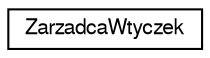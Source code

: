 digraph "Graficzna hierarchia klas"
{
  edge [fontname="FreeSans",fontsize="10",labelfontname="FreeSans",labelfontsize="10"];
  node [fontname="FreeSans",fontsize="10",shape=record];
  rankdir="LR";
  Node1 [label="ZarzadcaWtyczek",height=0.2,width=0.4,color="black", fillcolor="white", style="filled",URL="$class_zarzadca_wtyczek.html"];
}
